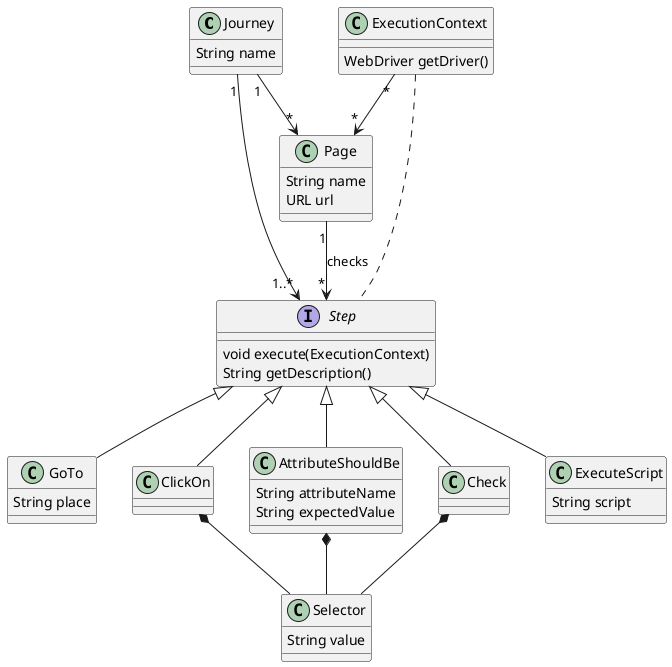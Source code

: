 @startuml

Journey : String name
Journey "1" --> "*" Page
Journey "1" --> "1..*" Step

Page : String name
Page : URL url
Page "1" -->  "*" Step: checks

interface Step

Step : void execute(ExecutionContext)
Step : String getDescription()

Step <|-- GoTo
Step <|-- ClickOn
Step <|-- AttributeShouldBe
Step <|-- Check
Step <|-- ExecuteScript

Selector : String value
GoTo : String place

ClickOn *-- Selector
AttributeShouldBe : String attributeName
AttributeShouldBe : String expectedValue
AttributeShouldBe *-- Selector
Check *-- Selector

ExecuteScript : String script

ExecutionContext : WebDriver getDriver()
ExecutionContext .. Step
ExecutionContext "*" --> "*" Page

@enduml